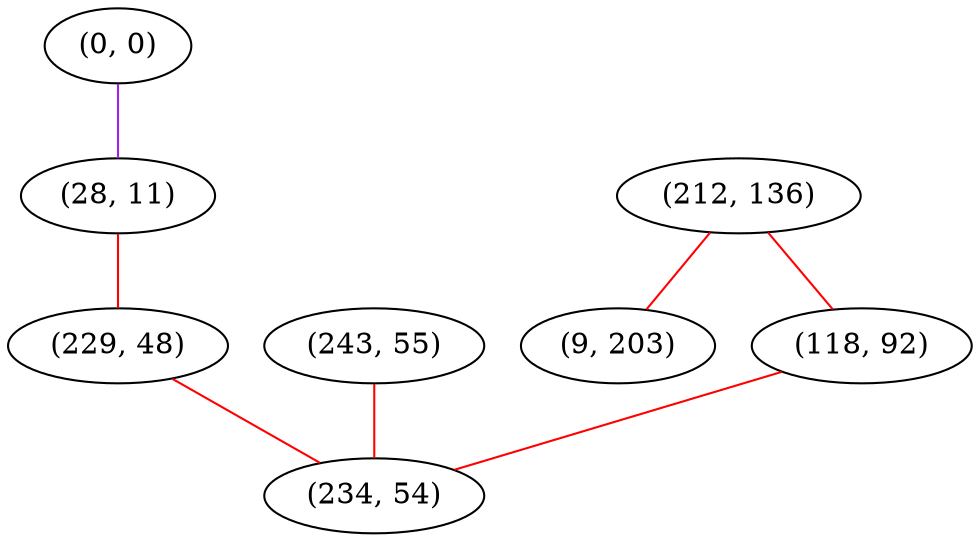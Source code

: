 graph "" {
"(0, 0)";
"(28, 11)";
"(229, 48)";
"(212, 136)";
"(9, 203)";
"(243, 55)";
"(118, 92)";
"(234, 54)";
"(0, 0)" -- "(28, 11)"  [color=purple, key=0, weight=4];
"(28, 11)" -- "(229, 48)"  [color=red, key=0, weight=1];
"(229, 48)" -- "(234, 54)"  [color=red, key=0, weight=1];
"(212, 136)" -- "(118, 92)"  [color=red, key=0, weight=1];
"(212, 136)" -- "(9, 203)"  [color=red, key=0, weight=1];
"(243, 55)" -- "(234, 54)"  [color=red, key=0, weight=1];
"(118, 92)" -- "(234, 54)"  [color=red, key=0, weight=1];
}
